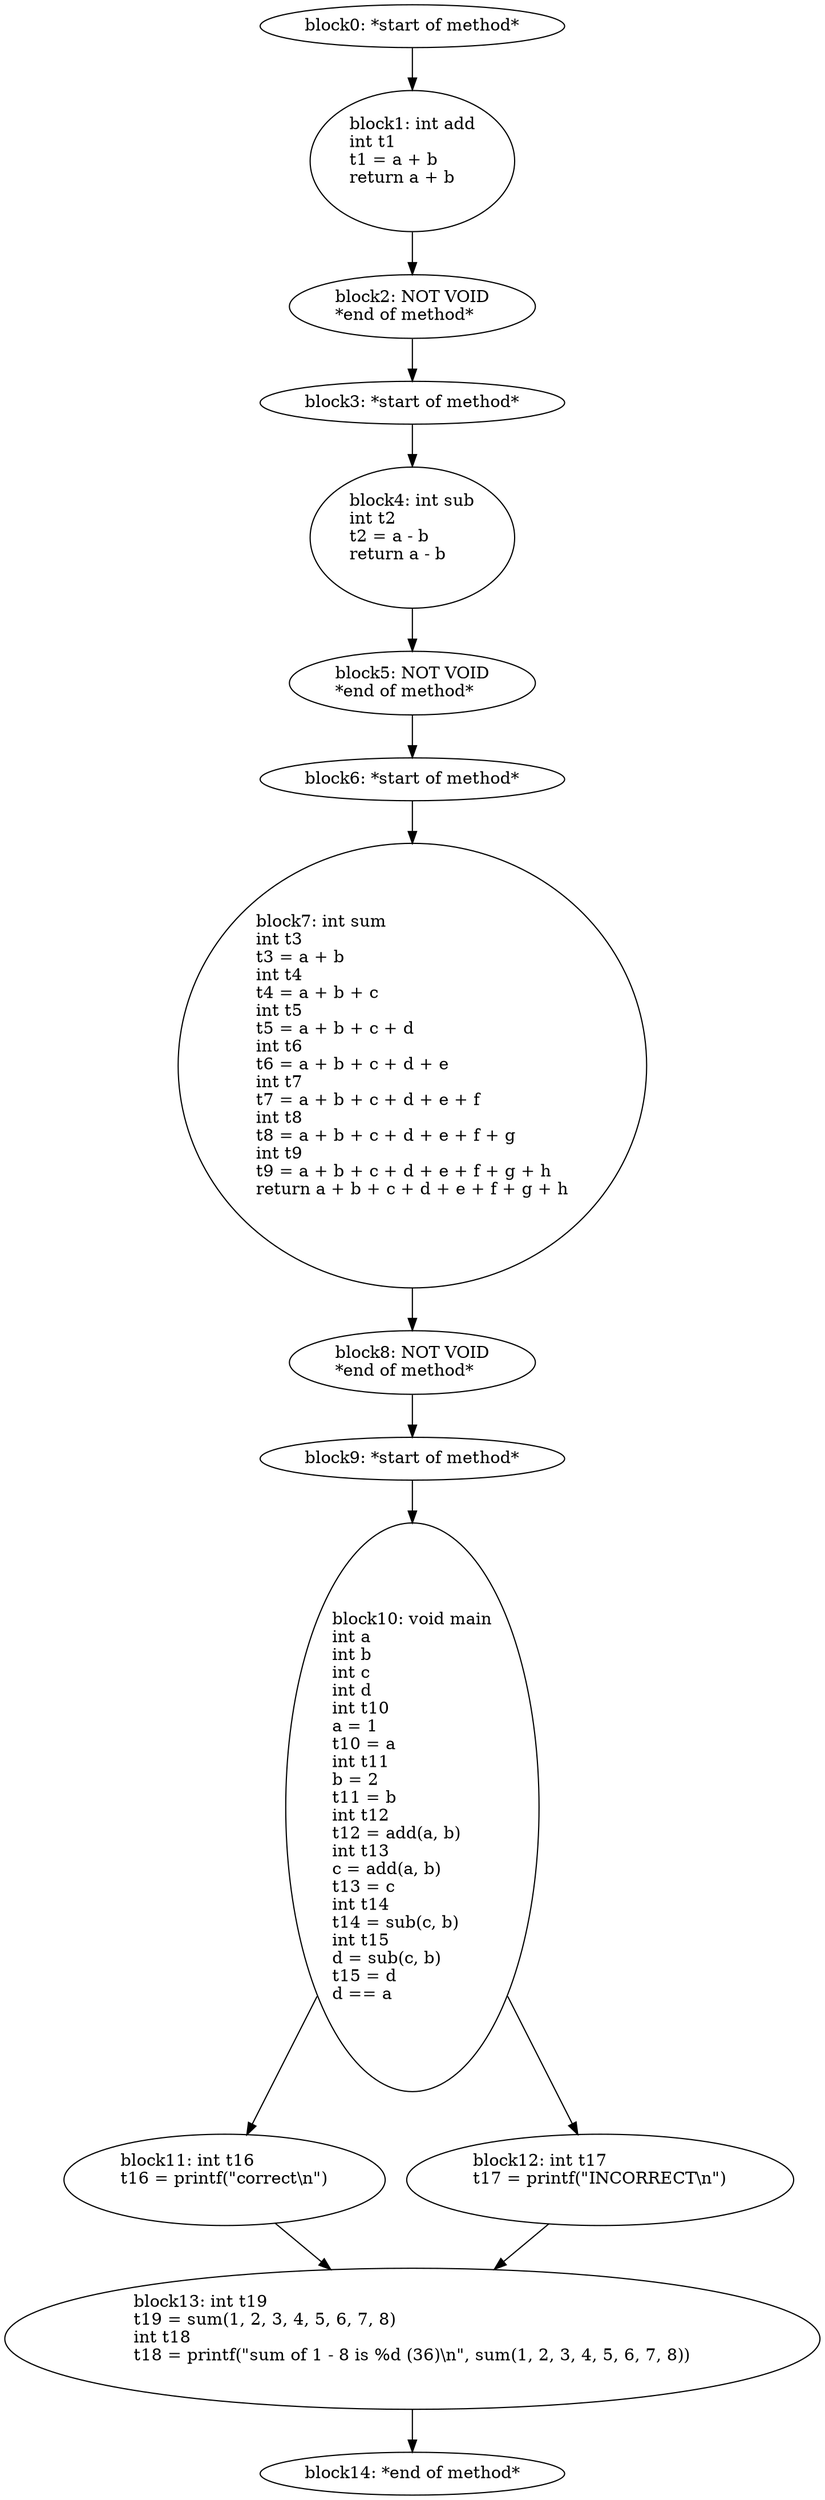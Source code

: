 digraph G {
  block0 [ label="block0: *start\ of\ method*\l" ];
  block1 [ label="block1: int\ add\lint\ t1\lt1\ =\ a\ +\ b\lreturn\ a\ +\ b\l\l" ];
  block2 [ label="block2: NOT\ VOID\l*end\ of\ method*\l" ];
  block3 [ label="block3: *start\ of\ method*\l" ];
  block4 [ label="block4: int\ sub\lint\ t2\lt2\ =\ a\ -\ b\lreturn\ a\ -\ b\l\l" ];
  block5 [ label="block5: NOT\ VOID\l*end\ of\ method*\l" ];
  block6 [ label="block6: *start\ of\ method*\l" ];
  block7 [ label="block7: int\ sum\lint\ t3\lt3\ =\ a\ +\ b\lint\ t4\lt4\ =\ a\ +\ b\ +\ c\lint\ t5\lt5\ =\ a\ +\ b\ +\ c\ +\ d\lint\ t6\lt6\ =\ a\ +\ b\ +\ c\ +\ d\ +\ e\lint\ t7\lt7\ =\ a\ +\ b\ +\ c\ +\ d\ +\ e\ +\ f\lint\ t8\lt8\ =\ a\ +\ b\ +\ c\ +\ d\ +\ e\ +\ f\ +\ g\lint\ t9\lt9\ =\ a\ +\ b\ +\ c\ +\ d\ +\ e\ +\ f\ +\ g\ +\ h\lreturn\ a\ +\ b\ +\ c\ +\ d\ +\ e\ +\ f\ +\ g\ +\ h\l\l" ];
  block8 [ label="block8: NOT\ VOID\l*end\ of\ method*\l" ];
  block9 [ label="block9: *start\ of\ method*\l" ];
  block10 [ label="block10: void\ main\lint\ a\lint\ b\lint\ c\lint\ d\lint\ t10\la\ =\ 1\lt10\ =\ a\lint\ t11\lb\ =\ 2\lt11\ =\ b\lint\ t12\lt12\ =\ add\(a\,\ b\)\lint\ t13\lc\ =\ add\(a\,\ b\)\lt13\ =\ c\lint\ t14\lt14\ =\ sub\(c\,\ b\)\lint\ t15\ld\ =\ sub\(c\,\ b\)\lt15\ =\ d\ld\ ==\ a\l" ];
  block11 [ label="block11: int\ t16\lt16\ =\ printf\(\"correct\\n\"\)\l\l" ];
  block13 [ label="block13: int\ t19\lt19\ =\ sum\(1\,\ 2\,\ 3\,\ 4\,\ 5\,\ 6\,\ 7\,\ 8\)\lint\ t18\lt18\ =\ printf\(\"sum\ of\ 1\ -\ 8\ is\ %d\ \(36\)\\n\"\,\ sum\(1\,\ 2\,\ 3\,\ 4\,\ 5\,\ 6\,\ 7\,\ 8\)\)\l\l" ];
  block14 [ label="block14: *end\ of\ method*\l" ];
  block12 [ label="block12: int\ t17\lt17\ =\ printf\(\"INCORRECT\\n\"\)\l\l" ];
  block0 -> block1;
  block1 -> block2;
  block2 -> block3;
  block3 -> block4;
  block4 -> block5;
  block5 -> block6;
  block6 -> block7;
  block7 -> block8;
  block8 -> block9;
  block9 -> block10;
  block10 -> block11;
  block11 -> block13;
  block13 -> block14;
  block10 -> block12;
  block12 -> block13;
}
